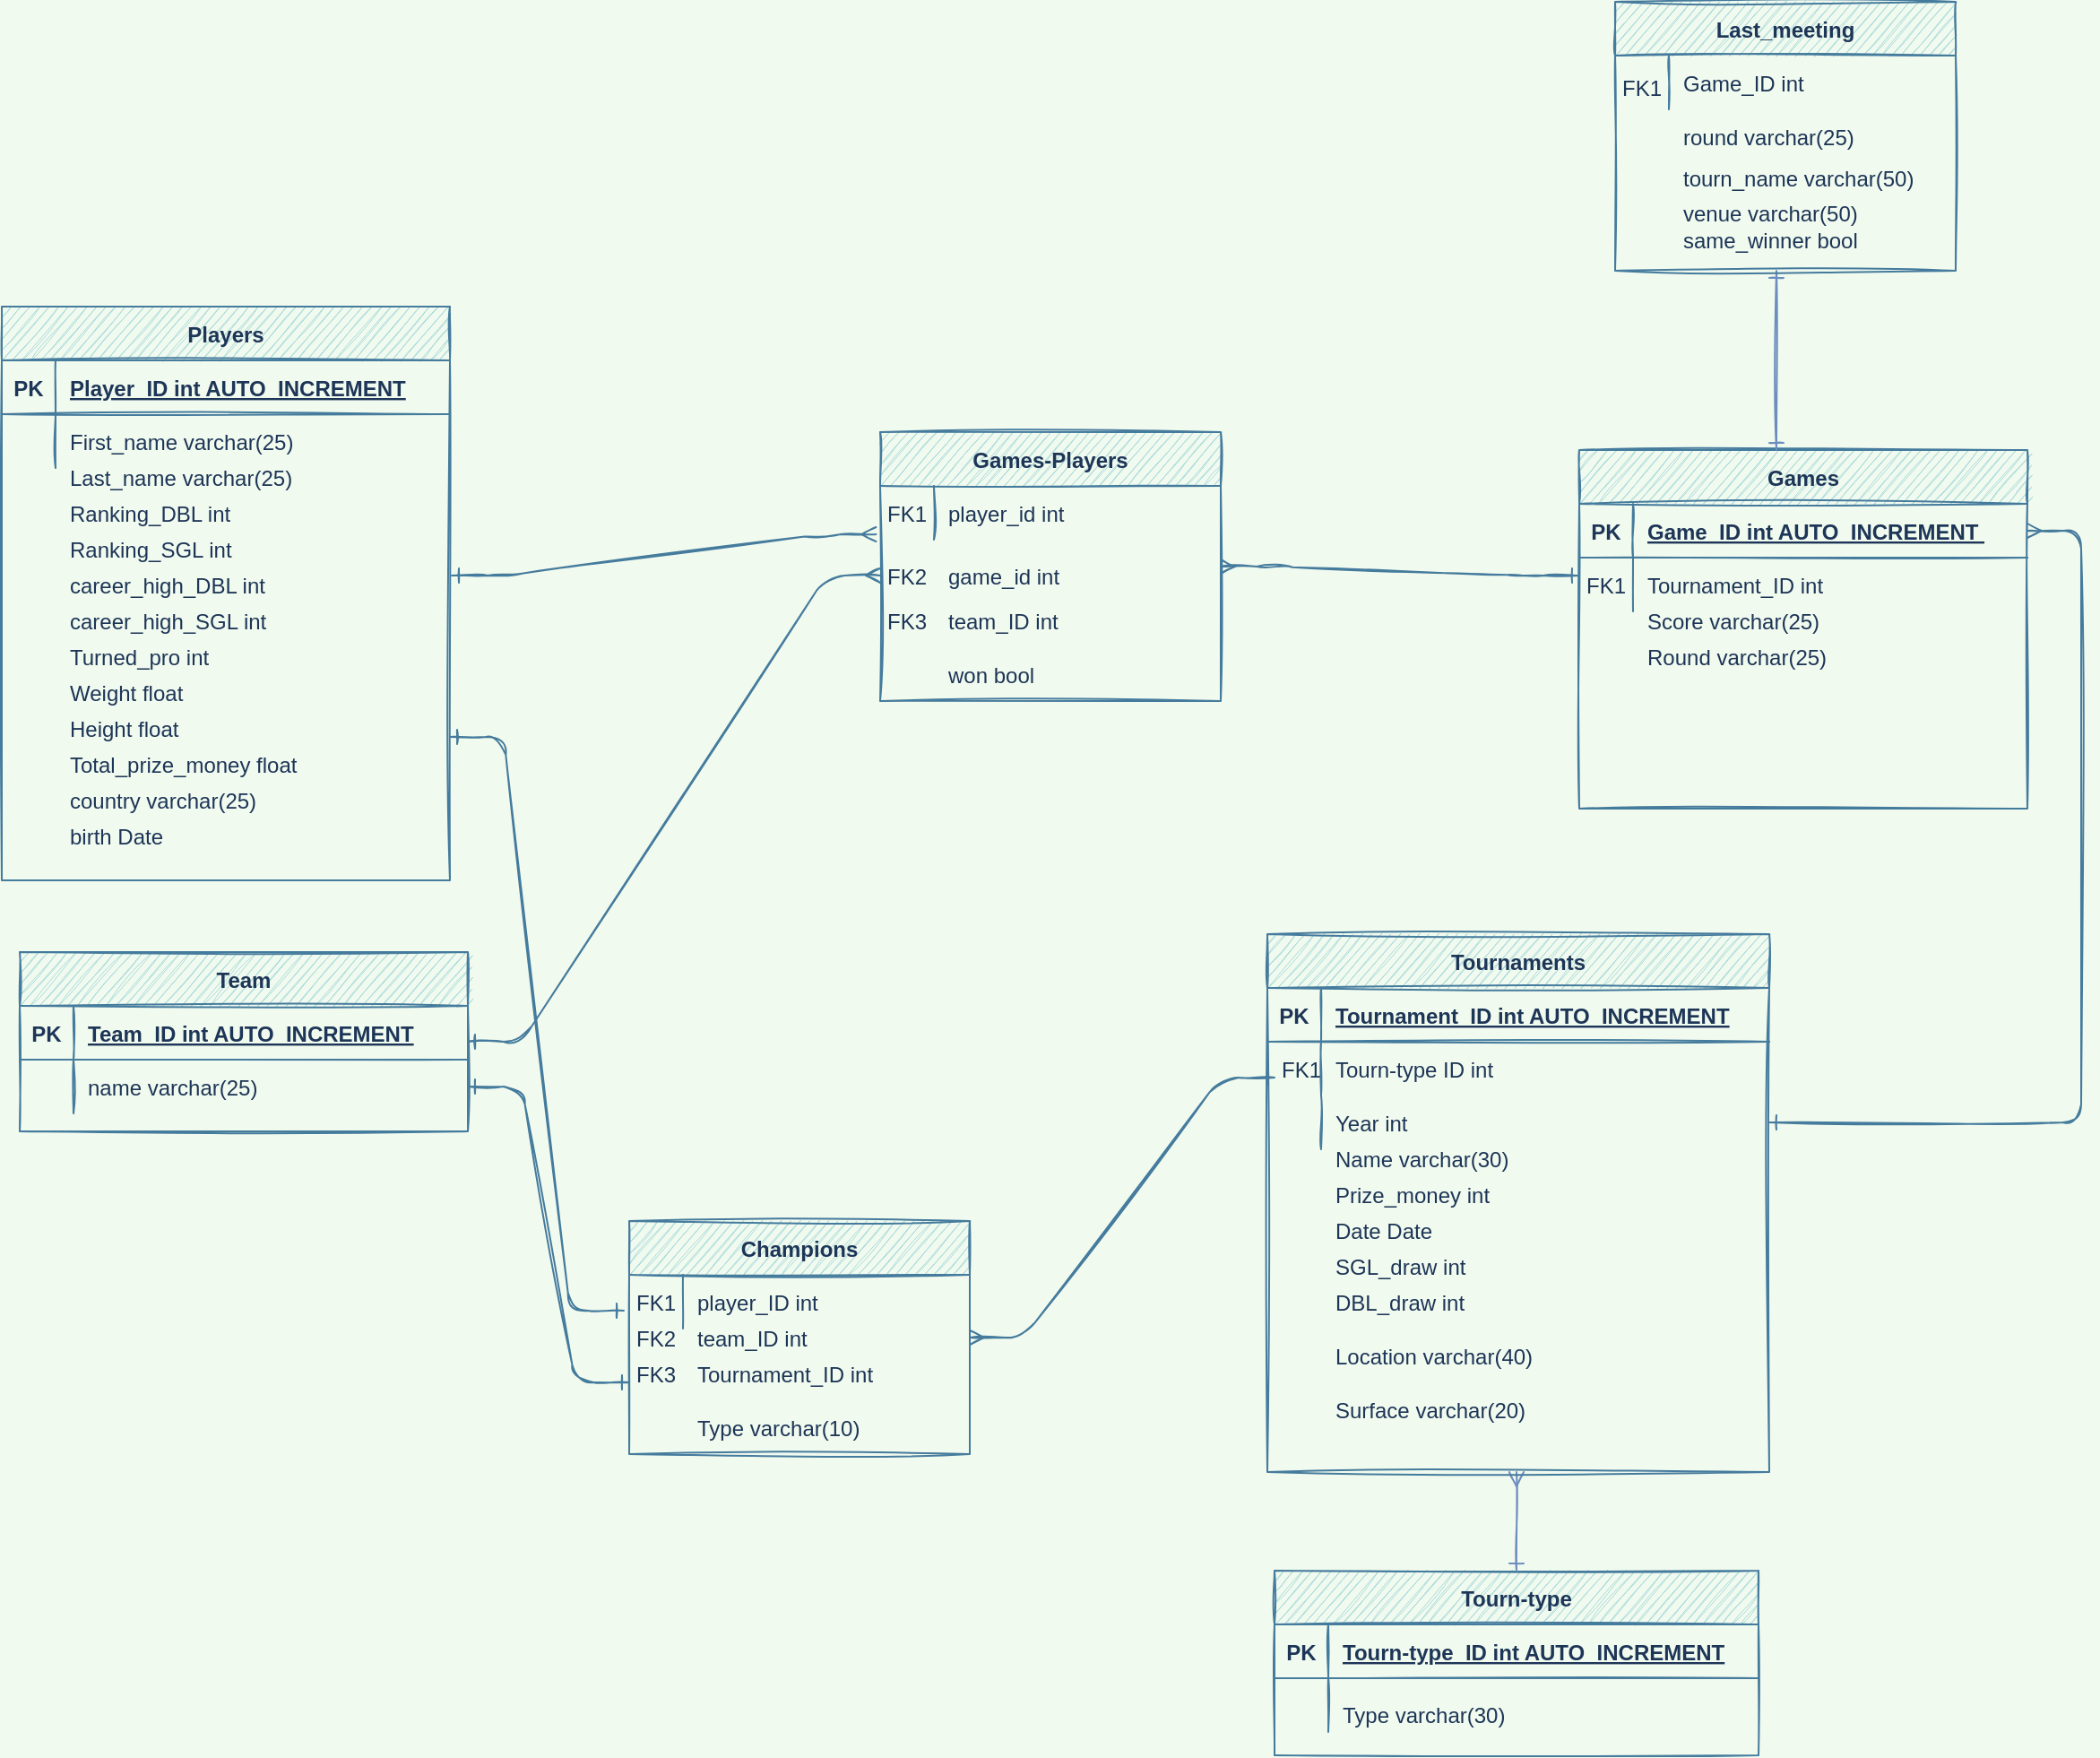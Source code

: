 <mxfile version="13.10.9" type="device"><diagram id="R2lEEEUBdFMjLlhIrx00" name="Page-1"><mxGraphModel dx="1718" dy="1493" grid="1" gridSize="10" guides="1" tooltips="1" connect="1" arrows="1" fold="1" page="1" pageScale="1" pageWidth="850" pageHeight="1100" background="#F1FAEE" math="0" shadow="0" extFonts="Permanent Marker^https://fonts.googleapis.com/css?family=Permanent+Marker"><root><mxCell id="0"/><mxCell id="1" parent="0"/><mxCell id="C-vyLk0tnHw3VtMMgP7b-12" value="" style="edgeStyle=entityRelationEdgeStyle;endArrow=ERone;startArrow=ERmany;endFill=0;startFill=0;sketch=1;strokeWidth=1;labelBackgroundColor=#F1FAEE;strokeColor=#457B9D;fontColor=#1D3557;" parent="1" source="C-vyLk0tnHw3VtMMgP7b-3" target="C-vyLk0tnHw3VtMMgP7b-17" edge="1"><mxGeometry width="100" height="100" relative="1" as="geometry"><mxPoint x="400" y="180" as="sourcePoint"/><mxPoint x="460" y="205" as="targetPoint"/></mxGeometry></mxCell><mxCell id="C-vyLk0tnHw3VtMMgP7b-2" value="Games" style="shape=table;startSize=30;container=1;collapsible=1;childLayout=tableLayout;fixedRows=1;rowLines=0;fontStyle=1;align=center;resizeLast=1;sketch=1;fillColor=#A8DADC;strokeColor=#457B9D;fontColor=#1D3557;" parent="1" vertex="1"><mxGeometry x="650" y="40" width="250" height="200" as="geometry"/></mxCell><mxCell id="C-vyLk0tnHw3VtMMgP7b-3" value="" style="shape=partialRectangle;collapsible=0;dropTarget=0;pointerEvents=0;fillColor=none;points=[[0,0.5],[1,0.5]];portConstraint=eastwest;top=0;left=0;right=0;bottom=1;sketch=1;strokeColor=#457B9D;fontColor=#1D3557;" parent="C-vyLk0tnHw3VtMMgP7b-2" vertex="1"><mxGeometry y="30" width="250" height="30" as="geometry"/></mxCell><mxCell id="C-vyLk0tnHw3VtMMgP7b-4" value="PK" style="shape=partialRectangle;overflow=hidden;connectable=0;fillColor=none;top=0;left=0;bottom=0;right=0;fontStyle=1;sketch=1;strokeColor=#457B9D;fontColor=#1D3557;" parent="C-vyLk0tnHw3VtMMgP7b-3" vertex="1"><mxGeometry width="30" height="30" as="geometry"/></mxCell><mxCell id="C-vyLk0tnHw3VtMMgP7b-5" value="Game_ID int AUTO_INCREMENT " style="shape=partialRectangle;overflow=hidden;connectable=0;fillColor=none;top=0;left=0;bottom=0;right=0;align=left;spacingLeft=6;fontStyle=5;sketch=1;strokeColor=#457B9D;fontColor=#1D3557;" parent="C-vyLk0tnHw3VtMMgP7b-3" vertex="1"><mxGeometry x="30" width="220" height="30" as="geometry"/></mxCell><mxCell id="C-vyLk0tnHw3VtMMgP7b-6" value="" style="shape=partialRectangle;collapsible=0;dropTarget=0;pointerEvents=0;fillColor=none;points=[[0,0.5],[1,0.5]];portConstraint=eastwest;top=0;left=0;right=0;bottom=0;sketch=1;strokeColor=#457B9D;fontColor=#1D3557;" parent="C-vyLk0tnHw3VtMMgP7b-2" vertex="1"><mxGeometry y="60" width="250" height="30" as="geometry"/></mxCell><mxCell id="C-vyLk0tnHw3VtMMgP7b-7" value="" style="shape=partialRectangle;overflow=hidden;connectable=0;fillColor=none;top=0;left=0;bottom=0;right=0;sketch=1;strokeColor=#457B9D;fontColor=#1D3557;" parent="C-vyLk0tnHw3VtMMgP7b-6" vertex="1"><mxGeometry width="30" height="30" as="geometry"/></mxCell><mxCell id="C-vyLk0tnHw3VtMMgP7b-8" value="" style="shape=partialRectangle;overflow=hidden;connectable=0;fillColor=none;top=0;left=0;bottom=0;right=0;align=left;spacingLeft=6;sketch=1;strokeColor=#457B9D;fontColor=#1D3557;" parent="C-vyLk0tnHw3VtMMgP7b-6" vertex="1"><mxGeometry x="30" width="220" height="30" as="geometry"/></mxCell><mxCell id="C-vyLk0tnHw3VtMMgP7b-23" value="Players" style="shape=table;startSize=30;container=1;collapsible=1;childLayout=tableLayout;fixedRows=1;rowLines=0;fontStyle=1;align=center;resizeLast=1;sketch=1;fillColor=#A8DADC;strokeColor=#457B9D;fontColor=#1D3557;" parent="1" vertex="1"><mxGeometry x="-230" y="-40" width="250" height="320" as="geometry"/></mxCell><mxCell id="C-vyLk0tnHw3VtMMgP7b-24" value="" style="shape=partialRectangle;collapsible=0;dropTarget=0;pointerEvents=0;fillColor=none;points=[[0,0.5],[1,0.5]];portConstraint=eastwest;top=0;left=0;right=0;bottom=1;sketch=1;strokeColor=#457B9D;fontColor=#1D3557;" parent="C-vyLk0tnHw3VtMMgP7b-23" vertex="1"><mxGeometry y="30" width="250" height="30" as="geometry"/></mxCell><mxCell id="C-vyLk0tnHw3VtMMgP7b-25" value="PK" style="shape=partialRectangle;overflow=hidden;connectable=0;fillColor=none;top=0;left=0;bottom=0;right=0;fontStyle=1;sketch=1;strokeColor=#457B9D;fontColor=#1D3557;" parent="C-vyLk0tnHw3VtMMgP7b-24" vertex="1"><mxGeometry width="30" height="30" as="geometry"/></mxCell><mxCell id="C-vyLk0tnHw3VtMMgP7b-26" value="Player_ID int AUTO_INCREMENT" style="shape=partialRectangle;overflow=hidden;connectable=0;fillColor=none;top=0;left=0;bottom=0;right=0;align=left;spacingLeft=6;fontStyle=5;sketch=1;strokeColor=#457B9D;fontColor=#1D3557;" parent="C-vyLk0tnHw3VtMMgP7b-24" vertex="1"><mxGeometry x="30" width="220" height="30" as="geometry"/></mxCell><mxCell id="C-vyLk0tnHw3VtMMgP7b-27" value="" style="shape=partialRectangle;collapsible=0;dropTarget=0;pointerEvents=0;fillColor=none;points=[[0,0.5],[1,0.5]];portConstraint=eastwest;top=0;left=0;right=0;bottom=0;sketch=1;strokeColor=#457B9D;fontColor=#1D3557;" parent="C-vyLk0tnHw3VtMMgP7b-23" vertex="1"><mxGeometry y="60" width="250" height="30" as="geometry"/></mxCell><mxCell id="C-vyLk0tnHw3VtMMgP7b-28" value="" style="shape=partialRectangle;overflow=hidden;connectable=0;fillColor=none;top=0;left=0;bottom=0;right=0;sketch=1;strokeColor=#457B9D;fontColor=#1D3557;" parent="C-vyLk0tnHw3VtMMgP7b-27" vertex="1"><mxGeometry width="30" height="30" as="geometry"/></mxCell><mxCell id="C-vyLk0tnHw3VtMMgP7b-29" value="First_name varchar(25)" style="shape=partialRectangle;overflow=hidden;connectable=0;fillColor=none;top=0;left=0;bottom=0;right=0;align=left;spacingLeft=6;sketch=1;strokeColor=#457B9D;fontColor=#1D3557;" parent="C-vyLk0tnHw3VtMMgP7b-27" vertex="1"><mxGeometry x="30" width="220" height="30" as="geometry"/></mxCell><mxCell id="0_o2RdnDyyFpROtAYi94-8" value="Games-Players" style="shape=table;startSize=30;container=1;collapsible=1;childLayout=tableLayout;fixedRows=1;rowLines=0;fontStyle=1;align=center;resizeLast=1;sketch=1;fillColor=#A8DADC;strokeColor=#457B9D;fontColor=#1D3557;" parent="1" vertex="1"><mxGeometry x="260" y="30" width="190" height="150" as="geometry"/></mxCell><mxCell id="0_o2RdnDyyFpROtAYi94-12" value="" style="shape=partialRectangle;collapsible=0;dropTarget=0;pointerEvents=0;fillColor=none;points=[[0,0.5],[1,0.5]];portConstraint=eastwest;top=0;left=0;right=0;bottom=0;sketch=1;strokeColor=#457B9D;fontColor=#1D3557;" parent="0_o2RdnDyyFpROtAYi94-8" vertex="1"><mxGeometry y="30" width="190" height="30" as="geometry"/></mxCell><mxCell id="0_o2RdnDyyFpROtAYi94-13" value="" style="shape=partialRectangle;overflow=hidden;connectable=0;fillColor=none;top=0;left=0;bottom=0;right=0;sketch=1;strokeColor=#457B9D;fontColor=#1D3557;" parent="0_o2RdnDyyFpROtAYi94-12" vertex="1"><mxGeometry width="30" height="30" as="geometry"/></mxCell><mxCell id="0_o2RdnDyyFpROtAYi94-14" value="player_id int" style="shape=partialRectangle;overflow=hidden;connectable=0;fillColor=none;top=0;left=0;bottom=0;right=0;align=left;spacingLeft=6;sketch=1;strokeColor=#457B9D;fontColor=#1D3557;" parent="0_o2RdnDyyFpROtAYi94-12" vertex="1"><mxGeometry x="30" width="160" height="30" as="geometry"/></mxCell><mxCell id="0_o2RdnDyyFpROtAYi94-16" value="" style="edgeStyle=entityRelationEdgeStyle;endArrow=ERmany;startArrow=ERone;endFill=0;startFill=0;sketch=1;strokeWidth=1;labelBackgroundColor=#F1FAEE;strokeColor=#457B9D;fontColor=#1D3557;entryX=-0.012;entryY=0.9;entryDx=0;entryDy=0;entryPerimeter=0;" parent="1" target="0_o2RdnDyyFpROtAYi94-12" edge="1"><mxGeometry width="100" height="100" relative="1" as="geometry"><mxPoint x="21" y="110" as="sourcePoint"/><mxPoint x="550" y="200" as="targetPoint"/></mxGeometry></mxCell><mxCell id="0_o2RdnDyyFpROtAYi94-17" value="game_id int" style="shape=partialRectangle;overflow=hidden;connectable=0;fillColor=none;top=0;left=0;bottom=0;right=0;align=left;spacingLeft=6;sketch=1;strokeColor=#457B9D;fontColor=#1D3557;" parent="1" vertex="1"><mxGeometry x="290" y="95" width="150" height="30" as="geometry"/></mxCell><mxCell id="0_o2RdnDyyFpROtAYi94-18" value="FK1" style="shape=partialRectangle;overflow=hidden;connectable=0;fillColor=none;top=0;left=0;bottom=0;right=0;sketch=1;strokeColor=#457B9D;fontColor=#1D3557;" parent="1" vertex="1"><mxGeometry x="260" y="60" width="30" height="30" as="geometry"/></mxCell><mxCell id="0_o2RdnDyyFpROtAYi94-19" value="FK2" style="shape=partialRectangle;overflow=hidden;connectable=0;fillColor=none;top=0;left=0;bottom=0;right=0;sketch=1;strokeColor=#457B9D;fontColor=#1D3557;" parent="1" vertex="1"><mxGeometry x="260" y="95" width="30" height="30" as="geometry"/></mxCell><mxCell id="0_o2RdnDyyFpROtAYi94-22" value="Round varchar(25)" style="shape=partialRectangle;overflow=hidden;connectable=0;fillColor=none;top=0;left=0;bottom=0;right=0;align=left;spacingLeft=6;sketch=1;strokeColor=#457B9D;fontColor=#1D3557;" parent="1" vertex="1"><mxGeometry x="680" y="140" width="220" height="30" as="geometry"/></mxCell><mxCell id="0_o2RdnDyyFpROtAYi94-23" value="" style="shape=partialRectangle;collapsible=0;dropTarget=0;pointerEvents=0;fillColor=none;points=[[0,0.5],[1,0.5]];portConstraint=eastwest;top=0;left=0;right=0;bottom=0;sketch=1;strokeColor=#457B9D;fontColor=#1D3557;" parent="1" vertex="1"><mxGeometry x="-230" y="40" width="250" height="30" as="geometry"/></mxCell><mxCell id="0_o2RdnDyyFpROtAYi94-24" value="" style="shape=partialRectangle;overflow=hidden;connectable=0;fillColor=none;top=0;left=0;bottom=0;right=0;sketch=1;strokeColor=#457B9D;fontColor=#1D3557;" parent="0_o2RdnDyyFpROtAYi94-23" vertex="1"><mxGeometry width="30" height="30" as="geometry"/></mxCell><mxCell id="0_o2RdnDyyFpROtAYi94-25" value="Last_name varchar(25)" style="shape=partialRectangle;overflow=hidden;connectable=0;fillColor=none;top=0;left=0;bottom=0;right=0;align=left;spacingLeft=6;sketch=1;strokeColor=#457B9D;fontColor=#1D3557;" parent="0_o2RdnDyyFpROtAYi94-23" vertex="1"><mxGeometry x="30" width="220" height="30" as="geometry"/></mxCell><mxCell id="0_o2RdnDyyFpROtAYi94-26" value="Ranking_DBL int" style="shape=partialRectangle;overflow=hidden;connectable=0;fillColor=none;top=0;left=0;bottom=0;right=0;align=left;spacingLeft=6;sketch=1;strokeColor=#457B9D;fontColor=#1D3557;" parent="1" vertex="1"><mxGeometry x="-200" y="60" width="220" height="30" as="geometry"/></mxCell><mxCell id="0_o2RdnDyyFpROtAYi94-27" value="Ranking_SGL int" style="shape=partialRectangle;overflow=hidden;connectable=0;fillColor=none;top=0;left=0;bottom=0;right=0;align=left;spacingLeft=6;sketch=1;strokeColor=#457B9D;fontColor=#1D3557;" parent="1" vertex="1"><mxGeometry x="-200" y="80" width="220" height="30" as="geometry"/></mxCell><mxCell id="0_o2RdnDyyFpROtAYi94-28" value="career_high_DBL int" style="shape=partialRectangle;overflow=hidden;connectable=0;fillColor=none;top=0;left=0;bottom=0;right=0;align=left;spacingLeft=6;sketch=1;strokeColor=#457B9D;fontColor=#1D3557;" parent="1" vertex="1"><mxGeometry x="-200" y="100" width="220" height="30" as="geometry"/></mxCell><mxCell id="0_o2RdnDyyFpROtAYi94-29" value="career_high_SGL int" style="shape=partialRectangle;overflow=hidden;connectable=0;fillColor=none;top=0;left=0;bottom=0;right=0;align=left;spacingLeft=6;sketch=1;strokeColor=#457B9D;fontColor=#1D3557;" parent="1" vertex="1"><mxGeometry x="-200" y="120" width="220" height="30" as="geometry"/></mxCell><mxCell id="0_o2RdnDyyFpROtAYi94-30" value="Turned_pro int" style="shape=partialRectangle;overflow=hidden;connectable=0;fillColor=none;top=0;left=0;bottom=0;right=0;align=left;spacingLeft=6;sketch=1;strokeColor=#457B9D;fontColor=#1D3557;" parent="1" vertex="1"><mxGeometry x="-200" y="140" width="220" height="30" as="geometry"/></mxCell><mxCell id="0_o2RdnDyyFpROtAYi94-31" value="Weight float" style="shape=partialRectangle;overflow=hidden;connectable=0;fillColor=none;top=0;left=0;bottom=0;right=0;align=left;spacingLeft=6;sketch=1;strokeColor=#457B9D;fontColor=#1D3557;" parent="1" vertex="1"><mxGeometry x="-200" y="160" width="220" height="30" as="geometry"/></mxCell><mxCell id="0_o2RdnDyyFpROtAYi94-32" value="Height float" style="shape=partialRectangle;overflow=hidden;connectable=0;fillColor=none;top=0;left=0;bottom=0;right=0;align=left;spacingLeft=6;sketch=1;strokeColor=#457B9D;fontColor=#1D3557;" parent="1" vertex="1"><mxGeometry x="-200" y="180" width="220" height="30" as="geometry"/></mxCell><mxCell id="0_o2RdnDyyFpROtAYi94-33" value="Total_prize_money float" style="shape=partialRectangle;overflow=hidden;connectable=0;fillColor=none;top=0;left=0;bottom=0;right=0;align=left;spacingLeft=6;sketch=1;strokeColor=#457B9D;fontColor=#1D3557;" parent="1" vertex="1"><mxGeometry x="-200" y="200" width="220" height="30" as="geometry"/></mxCell><mxCell id="0_o2RdnDyyFpROtAYi94-34" value="Score varchar(25)" style="shape=partialRectangle;overflow=hidden;connectable=0;fillColor=none;top=0;left=0;bottom=0;right=0;align=left;spacingLeft=6;sketch=1;strokeColor=#457B9D;fontColor=#1D3557;" parent="1" vertex="1"><mxGeometry x="680" y="120" width="220" height="30" as="geometry"/></mxCell><mxCell id="0_o2RdnDyyFpROtAYi94-35" value="Tournament_ID int" style="shape=partialRectangle;overflow=hidden;connectable=0;fillColor=none;top=0;left=0;bottom=0;right=0;align=left;spacingLeft=6;sketch=1;strokeColor=#457B9D;fontColor=#1D3557;" parent="1" vertex="1"><mxGeometry x="680" y="100" width="220" height="30" as="geometry"/></mxCell><mxCell id="0_o2RdnDyyFpROtAYi94-36" value="FK1" style="shape=partialRectangle;overflow=hidden;connectable=0;fillColor=none;top=0;left=0;bottom=0;right=0;sketch=1;strokeColor=#457B9D;fontColor=#1D3557;" parent="1" vertex="1"><mxGeometry x="650" y="100" width="30" height="30" as="geometry"/></mxCell><mxCell id="0_o2RdnDyyFpROtAYi94-67" value="" style="edgeStyle=entityRelationEdgeStyle;endArrow=ERone;startArrow=ERmany;endFill=0;startFill=0;sketch=1;strokeWidth=1;labelBackgroundColor=#F1FAEE;strokeColor=#457B9D;fontColor=#1D3557;exitX=1;exitY=0.5;exitDx=0;exitDy=0;" parent="1" source="0_o2RdnDyyFpROtAYi94-58" edge="1"><mxGeometry width="100" height="100" relative="1" as="geometry"><mxPoint x="300" y="210" as="sourcePoint"/><mxPoint x="480" y="390" as="targetPoint"/></mxGeometry></mxCell><mxCell id="dhLOd6V9TbR8GDLdA3Uo-3" value="" style="edgeStyle=entityRelationEdgeStyle;endArrow=ERone;startArrow=ERmany;endFill=0;startFill=0;sketch=1;strokeWidth=1;labelBackgroundColor=#F1FAEE;strokeColor=#457B9D;fontColor=#1D3557;exitX=1;exitY=0.5;exitDx=0;exitDy=0;" parent="1" source="0_o2RdnDyyFpROtAYi94-8" edge="1"><mxGeometry width="100" height="100" relative="1" as="geometry"><mxPoint x="510" y="170" as="sourcePoint"/><mxPoint x="650" y="110" as="targetPoint"/></mxGeometry></mxCell><mxCell id="dhLOd6V9TbR8GDLdA3Uo-5" value="won bool" style="shape=partialRectangle;overflow=hidden;connectable=0;fillColor=none;top=0;left=0;bottom=0;right=0;align=left;spacingLeft=6;sketch=1;strokeColor=#457B9D;fontColor=#1D3557;" parent="1" vertex="1"><mxGeometry x="290" y="150" width="150" height="30" as="geometry"/></mxCell><mxCell id="dhLOd6V9TbR8GDLdA3Uo-6" value="country varchar(25)" style="shape=partialRectangle;overflow=hidden;connectable=0;fillColor=none;top=0;left=0;bottom=0;right=0;align=left;spacingLeft=6;sketch=1;strokeColor=#457B9D;fontColor=#1D3557;" parent="1" vertex="1"><mxGeometry x="-200" y="220" width="220" height="30" as="geometry"/></mxCell><mxCell id="dhLOd6V9TbR8GDLdA3Uo-7" value="birth Date" style="shape=partialRectangle;overflow=hidden;connectable=0;fillColor=none;top=0;left=0;bottom=0;right=0;align=left;spacingLeft=6;sketch=1;strokeColor=#457B9D;fontColor=#1D3557;" parent="1" vertex="1"><mxGeometry x="-200" y="240" width="220" height="30" as="geometry"/></mxCell><mxCell id="dhLOd6V9TbR8GDLdA3Uo-8" value="Team" style="shape=table;startSize=30;container=1;collapsible=1;childLayout=tableLayout;fixedRows=1;rowLines=0;fontStyle=1;align=center;resizeLast=1;sketch=1;fillColor=#A8DADC;strokeColor=#457B9D;fontColor=#1D3557;" parent="1" vertex="1"><mxGeometry x="-220" y="320" width="250" height="100" as="geometry"/></mxCell><mxCell id="dhLOd6V9TbR8GDLdA3Uo-9" value="" style="shape=partialRectangle;collapsible=0;dropTarget=0;pointerEvents=0;fillColor=none;points=[[0,0.5],[1,0.5]];portConstraint=eastwest;top=0;left=0;right=0;bottom=1;sketch=1;strokeColor=#457B9D;fontColor=#1D3557;" parent="dhLOd6V9TbR8GDLdA3Uo-8" vertex="1"><mxGeometry y="30" width="250" height="30" as="geometry"/></mxCell><mxCell id="dhLOd6V9TbR8GDLdA3Uo-10" value="PK" style="shape=partialRectangle;overflow=hidden;connectable=0;fillColor=none;top=0;left=0;bottom=0;right=0;fontStyle=1;sketch=1;strokeColor=#457B9D;fontColor=#1D3557;" parent="dhLOd6V9TbR8GDLdA3Uo-9" vertex="1"><mxGeometry width="30" height="30" as="geometry"/></mxCell><mxCell id="dhLOd6V9TbR8GDLdA3Uo-11" value="Team_ID int AUTO_INCREMENT" style="shape=partialRectangle;overflow=hidden;connectable=0;fillColor=none;top=0;left=0;bottom=0;right=0;align=left;spacingLeft=6;fontStyle=5;sketch=1;strokeColor=#457B9D;fontColor=#1D3557;" parent="dhLOd6V9TbR8GDLdA3Uo-9" vertex="1"><mxGeometry x="30" width="220" height="30" as="geometry"/></mxCell><mxCell id="dhLOd6V9TbR8GDLdA3Uo-12" value="" style="shape=partialRectangle;collapsible=0;dropTarget=0;pointerEvents=0;fillColor=none;points=[[0,0.5],[1,0.5]];portConstraint=eastwest;top=0;left=0;right=0;bottom=0;sketch=1;strokeColor=#457B9D;fontColor=#1D3557;" parent="dhLOd6V9TbR8GDLdA3Uo-8" vertex="1"><mxGeometry y="60" width="250" height="30" as="geometry"/></mxCell><mxCell id="dhLOd6V9TbR8GDLdA3Uo-13" value="" style="shape=partialRectangle;overflow=hidden;connectable=0;fillColor=none;top=0;left=0;bottom=0;right=0;sketch=1;strokeColor=#457B9D;fontColor=#1D3557;" parent="dhLOd6V9TbR8GDLdA3Uo-12" vertex="1"><mxGeometry width="30" height="30" as="geometry"/></mxCell><mxCell id="dhLOd6V9TbR8GDLdA3Uo-14" value="name varchar(25)" style="shape=partialRectangle;overflow=hidden;connectable=0;fillColor=none;top=0;left=0;bottom=0;right=0;align=left;spacingLeft=6;sketch=1;strokeColor=#457B9D;fontColor=#1D3557;" parent="dhLOd6V9TbR8GDLdA3Uo-12" vertex="1"><mxGeometry x="30" width="220" height="30" as="geometry"/></mxCell><mxCell id="dhLOd6V9TbR8GDLdA3Uo-18" value="team_ID int" style="shape=partialRectangle;overflow=hidden;connectable=0;fillColor=none;top=0;left=0;bottom=0;right=0;align=left;spacingLeft=6;sketch=1;strokeColor=#457B9D;fontColor=#1D3557;" parent="1" vertex="1"><mxGeometry x="290" y="120" width="150" height="30" as="geometry"/></mxCell><mxCell id="dhLOd6V9TbR8GDLdA3Uo-19" value="FK3" style="shape=partialRectangle;overflow=hidden;connectable=0;fillColor=none;top=0;left=0;bottom=0;right=0;sketch=1;strokeColor=#457B9D;fontColor=#1D3557;" parent="1" vertex="1"><mxGeometry x="260" y="120" width="30" height="30" as="geometry"/></mxCell><mxCell id="dhLOd6V9TbR8GDLdA3Uo-20" value="" style="edgeStyle=entityRelationEdgeStyle;endArrow=ERmany;startArrow=ERone;endFill=0;startFill=0;sketch=1;strokeWidth=1;labelBackgroundColor=#F1FAEE;strokeColor=#457B9D;fontColor=#1D3557;" parent="1" source="dhLOd6V9TbR8GDLdA3Uo-8" edge="1"><mxGeometry width="100" height="100" relative="1" as="geometry"><mxPoint x="31" y="120" as="sourcePoint"/><mxPoint x="260" y="110" as="targetPoint"/></mxGeometry></mxCell><mxCell id="pCDPluWiutj1AOsUZkj4-1" value="Tourn-type" style="shape=table;startSize=30;container=1;collapsible=1;childLayout=tableLayout;fixedRows=1;rowLines=0;fontStyle=1;align=center;resizeLast=1;sketch=1;fillColor=#A8DADC;strokeColor=#457B9D;fontColor=#1D3557;" parent="1" vertex="1"><mxGeometry x="480" y="665" width="270" height="103" as="geometry"/></mxCell><mxCell id="pCDPluWiutj1AOsUZkj4-2" value="" style="shape=partialRectangle;collapsible=0;dropTarget=0;pointerEvents=0;fillColor=none;points=[[0,0.5],[1,0.5]];portConstraint=eastwest;top=0;left=0;right=0;bottom=1;sketch=1;strokeColor=#457B9D;fontColor=#1D3557;" parent="pCDPluWiutj1AOsUZkj4-1" vertex="1"><mxGeometry y="30" width="270" height="30" as="geometry"/></mxCell><mxCell id="pCDPluWiutj1AOsUZkj4-3" value="PK" style="shape=partialRectangle;overflow=hidden;connectable=0;fillColor=none;top=0;left=0;bottom=0;right=0;fontStyle=1;sketch=1;strokeColor=#457B9D;fontColor=#1D3557;" parent="pCDPluWiutj1AOsUZkj4-2" vertex="1"><mxGeometry width="30" height="30" as="geometry"/></mxCell><mxCell id="pCDPluWiutj1AOsUZkj4-4" value="Tourn-type_ID int AUTO_INCREMENT" style="shape=partialRectangle;overflow=hidden;connectable=0;fillColor=none;top=0;left=0;bottom=0;right=0;align=left;spacingLeft=6;fontStyle=5;sketch=1;strokeColor=#457B9D;fontColor=#1D3557;" parent="pCDPluWiutj1AOsUZkj4-2" vertex="1"><mxGeometry x="30" width="240" height="30" as="geometry"/></mxCell><mxCell id="pCDPluWiutj1AOsUZkj4-8" value="" style="shape=partialRectangle;collapsible=0;dropTarget=0;pointerEvents=0;fillColor=none;points=[[0,0.5],[1,0.5]];portConstraint=eastwest;top=0;left=0;right=0;bottom=0;sketch=1;strokeColor=#457B9D;fontColor=#1D3557;" parent="pCDPluWiutj1AOsUZkj4-1" vertex="1"><mxGeometry y="60" width="270" height="30" as="geometry"/></mxCell><mxCell id="pCDPluWiutj1AOsUZkj4-9" value="" style="shape=partialRectangle;overflow=hidden;connectable=0;fillColor=none;top=0;left=0;bottom=0;right=0;sketch=1;strokeColor=#457B9D;fontColor=#1D3557;" parent="pCDPluWiutj1AOsUZkj4-8" vertex="1"><mxGeometry width="30" height="30" as="geometry"/></mxCell><mxCell id="pCDPluWiutj1AOsUZkj4-10" value="" style="shape=partialRectangle;overflow=hidden;connectable=0;fillColor=none;top=0;left=0;bottom=0;right=0;align=left;spacingLeft=6;sketch=1;strokeColor=#457B9D;fontColor=#1D3557;" parent="pCDPluWiutj1AOsUZkj4-8" vertex="1"><mxGeometry x="30" width="240" height="30" as="geometry"/></mxCell><mxCell id="pCDPluWiutj1AOsUZkj4-11" value="" style="shape=partialRectangle;collapsible=0;dropTarget=0;pointerEvents=0;fillColor=none;points=[[0,0.5],[1,0.5]];portConstraint=eastwest;top=0;left=0;right=0;bottom=0;sketch=1;strokeColor=#457B9D;fontColor=#1D3557;" parent="1" vertex="1"><mxGeometry x="480" y="730" width="270" height="30" as="geometry"/></mxCell><mxCell id="pCDPluWiutj1AOsUZkj4-12" value="" style="shape=partialRectangle;overflow=hidden;connectable=0;fillColor=none;top=0;left=0;bottom=0;right=0;sketch=1;strokeColor=#457B9D;fontColor=#1D3557;" parent="pCDPluWiutj1AOsUZkj4-11" vertex="1"><mxGeometry width="30" height="30" as="geometry"/></mxCell><mxCell id="pCDPluWiutj1AOsUZkj4-13" value="Type varchar(30)" style="shape=partialRectangle;overflow=hidden;connectable=0;fillColor=none;top=0;left=0;bottom=0;right=0;align=left;spacingLeft=6;sketch=1;strokeColor=#457B9D;fontColor=#1D3557;" parent="pCDPluWiutj1AOsUZkj4-11" vertex="1"><mxGeometry x="30" width="240" height="30" as="geometry"/></mxCell><mxCell id="pCDPluWiutj1AOsUZkj4-16" value="" style="endArrow=ERmany;html=1;exitX=0.5;exitY=0;exitDx=0;exitDy=0;startArrow=ERone;startFill=0;endFill=0;sketch=1;strokeColor=#6c8ebf;fillColor=#dae8fc;" parent="1" source="pCDPluWiutj1AOsUZkj4-1" edge="1"><mxGeometry width="50" height="50" relative="1" as="geometry"><mxPoint x="660" y="590" as="sourcePoint"/><mxPoint x="615" y="610" as="targetPoint"/></mxGeometry></mxCell><mxCell id="pCDPluWiutj1AOsUZkj4-20" value="FK1" style="shape=partialRectangle;overflow=hidden;connectable=0;fillColor=none;top=0;left=0;bottom=0;right=0;sketch=1;strokeColor=#457B9D;fontColor=#1D3557;" parent="1" vertex="1"><mxGeometry x="480" y="370" width="30" height="30" as="geometry"/></mxCell><mxCell id="hNLd8d5kJVN1sInc5HUb-9" value="" style="group" parent="1" vertex="1" connectable="0"><mxGeometry x="120" y="470" width="190" height="130" as="geometry"/></mxCell><mxCell id="dhLOd6V9TbR8GDLdA3Uo-15" value="" style="edgeStyle=entityRelationEdgeStyle;endArrow=ERone;startArrow=ERone;endFill=0;startFill=0;sketch=1;strokeWidth=1;labelBackgroundColor=#F1FAEE;strokeColor=#457B9D;fontColor=#1D3557;exitX=1;exitY=0.5;exitDx=0;exitDy=0;" parent="hNLd8d5kJVN1sInc5HUb-9" source="dhLOd6V9TbR8GDLdA3Uo-12" edge="1"><mxGeometry width="100" height="100" relative="1" as="geometry"><mxPoint x="30" y="-370" as="sourcePoint"/><mxPoint y="90" as="targetPoint"/></mxGeometry></mxCell><mxCell id="hNLd8d5kJVN1sInc5HUb-8" value="" style="group" parent="hNLd8d5kJVN1sInc5HUb-9" vertex="1" connectable="0"><mxGeometry width="190" height="130" as="geometry"/></mxCell><mxCell id="0_o2RdnDyyFpROtAYi94-58" value="Champions" style="shape=table;startSize=30;container=1;collapsible=1;childLayout=tableLayout;fixedRows=1;rowLines=0;fontStyle=1;align=center;resizeLast=1;sketch=1;fillColor=#A8DADC;strokeColor=#457B9D;fontColor=#1D3557;" parent="hNLd8d5kJVN1sInc5HUb-8" vertex="1"><mxGeometry width="190" height="130" as="geometry"/></mxCell><mxCell id="0_o2RdnDyyFpROtAYi94-59" value="" style="shape=partialRectangle;collapsible=0;dropTarget=0;pointerEvents=0;fillColor=none;points=[[0,0.5],[1,0.5]];portConstraint=eastwest;top=0;left=0;right=0;bottom=0;sketch=1;strokeColor=#457B9D;fontColor=#1D3557;" parent="0_o2RdnDyyFpROtAYi94-58" vertex="1"><mxGeometry y="30" width="190" height="30" as="geometry"/></mxCell><mxCell id="0_o2RdnDyyFpROtAYi94-60" value="" style="shape=partialRectangle;overflow=hidden;connectable=0;fillColor=none;top=0;left=0;bottom=0;right=0;sketch=1;strokeColor=#457B9D;fontColor=#1D3557;" parent="0_o2RdnDyyFpROtAYi94-59" vertex="1"><mxGeometry width="30" height="30" as="geometry"/></mxCell><mxCell id="0_o2RdnDyyFpROtAYi94-61" value="player_ID int" style="shape=partialRectangle;overflow=hidden;connectable=0;fillColor=none;top=0;left=0;bottom=0;right=0;align=left;spacingLeft=6;sketch=1;strokeColor=#457B9D;fontColor=#1D3557;" parent="0_o2RdnDyyFpROtAYi94-59" vertex="1"><mxGeometry x="30" width="160" height="30" as="geometry"/></mxCell><mxCell id="0_o2RdnDyyFpROtAYi94-62" value="FK1" style="shape=partialRectangle;overflow=hidden;connectable=0;fillColor=none;top=0;left=0;bottom=0;right=0;sketch=1;strokeColor=#457B9D;fontColor=#1D3557;" parent="hNLd8d5kJVN1sInc5HUb-8" vertex="1"><mxGeometry y="30" width="30" height="30" as="geometry"/></mxCell><mxCell id="0_o2RdnDyyFpROtAYi94-68" value="Tournament_ID int" style="shape=partialRectangle;overflow=hidden;connectable=0;fillColor=none;top=0;left=0;bottom=0;right=0;align=left;spacingLeft=6;sketch=1;strokeColor=#457B9D;fontColor=#1D3557;" parent="hNLd8d5kJVN1sInc5HUb-8" vertex="1"><mxGeometry x="30" y="70" width="160" height="30" as="geometry"/></mxCell><mxCell id="0_o2RdnDyyFpROtAYi94-69" value="Type varchar(10)" style="shape=partialRectangle;overflow=hidden;connectable=0;fillColor=none;top=0;left=0;bottom=0;right=0;align=left;spacingLeft=6;sketch=1;strokeColor=#457B9D;fontColor=#1D3557;" parent="hNLd8d5kJVN1sInc5HUb-8" vertex="1"><mxGeometry x="30" y="100" width="160" height="30" as="geometry"/></mxCell><mxCell id="dhLOd6V9TbR8GDLdA3Uo-17" value="FK2" style="shape=partialRectangle;overflow=hidden;connectable=0;fillColor=none;top=0;left=0;bottom=0;right=0;sketch=1;strokeColor=#457B9D;fontColor=#1D3557;" parent="hNLd8d5kJVN1sInc5HUb-8" vertex="1"><mxGeometry y="50" width="30" height="30" as="geometry"/></mxCell><mxCell id="quNb2UreCxDBQvzxXUKw-2" value="team_ID int" style="shape=partialRectangle;overflow=hidden;connectable=0;fillColor=none;top=0;left=0;bottom=0;right=0;align=left;spacingLeft=6;sketch=1;strokeColor=#457B9D;fontColor=#1D3557;" parent="hNLd8d5kJVN1sInc5HUb-8" vertex="1"><mxGeometry x="30" y="50" width="160" height="30" as="geometry"/></mxCell><mxCell id="quNb2UreCxDBQvzxXUKw-15" value="FK3" style="shape=partialRectangle;overflow=hidden;connectable=0;fillColor=none;top=0;left=0;bottom=0;right=0;sketch=1;strokeColor=#457B9D;fontColor=#1D3557;" parent="hNLd8d5kJVN1sInc5HUb-8" vertex="1"><mxGeometry y="70" width="30" height="30" as="geometry"/></mxCell><mxCell id="hNLd8d5kJVN1sInc5HUb-10" value="" style="group" parent="1" vertex="1" connectable="0"><mxGeometry x="466" y="310" width="314" height="300" as="geometry"/></mxCell><mxCell id="C-vyLk0tnHw3VtMMgP7b-13" value="Tournaments" style="shape=table;startSize=30;container=1;collapsible=1;childLayout=tableLayout;fixedRows=1;rowLines=0;fontStyle=1;align=center;resizeLast=1;sketch=1;fillColor=#A8DADC;strokeColor=#457B9D;fontColor=#1D3557;" parent="hNLd8d5kJVN1sInc5HUb-10" vertex="1"><mxGeometry x="10" width="280" height="300" as="geometry"/></mxCell><mxCell id="C-vyLk0tnHw3VtMMgP7b-14" value="" style="shape=partialRectangle;collapsible=0;dropTarget=0;pointerEvents=0;fillColor=none;points=[[0,0.5],[1,0.5]];portConstraint=eastwest;top=0;left=0;right=0;bottom=1;sketch=1;strokeColor=#457B9D;fontColor=#1D3557;" parent="C-vyLk0tnHw3VtMMgP7b-13" vertex="1"><mxGeometry y="30" width="280" height="30" as="geometry"/></mxCell><mxCell id="C-vyLk0tnHw3VtMMgP7b-15" value="PK" style="shape=partialRectangle;overflow=hidden;connectable=0;fillColor=none;top=0;left=0;bottom=0;right=0;fontStyle=1;sketch=1;strokeColor=#457B9D;fontColor=#1D3557;" parent="C-vyLk0tnHw3VtMMgP7b-14" vertex="1"><mxGeometry width="30" height="30" as="geometry"/></mxCell><mxCell id="C-vyLk0tnHw3VtMMgP7b-16" value="Tournament_ID int AUTO_INCREMENT" style="shape=partialRectangle;overflow=hidden;connectable=0;fillColor=none;top=0;left=0;bottom=0;right=0;align=left;spacingLeft=6;fontStyle=5;sketch=1;strokeColor=#457B9D;fontColor=#1D3557;" parent="C-vyLk0tnHw3VtMMgP7b-14" vertex="1"><mxGeometry x="30" width="250" height="30" as="geometry"/></mxCell><mxCell id="C-vyLk0tnHw3VtMMgP7b-20" value="" style="shape=partialRectangle;collapsible=0;dropTarget=0;pointerEvents=0;fillColor=none;points=[[0,0.5],[1,0.5]];portConstraint=eastwest;top=0;left=0;right=0;bottom=0;sketch=1;strokeColor=#457B9D;fontColor=#1D3557;" parent="C-vyLk0tnHw3VtMMgP7b-13" vertex="1"><mxGeometry y="60" width="280" height="30" as="geometry"/></mxCell><mxCell id="C-vyLk0tnHw3VtMMgP7b-21" value="" style="shape=partialRectangle;overflow=hidden;connectable=0;fillColor=none;top=0;left=0;bottom=0;right=0;sketch=1;strokeColor=#457B9D;fontColor=#1D3557;" parent="C-vyLk0tnHw3VtMMgP7b-20" vertex="1"><mxGeometry width="30" height="30" as="geometry"/></mxCell><mxCell id="C-vyLk0tnHw3VtMMgP7b-22" value="" style="shape=partialRectangle;overflow=hidden;connectable=0;fillColor=none;top=0;left=0;bottom=0;right=0;align=left;spacingLeft=6;sketch=1;strokeColor=#457B9D;fontColor=#1D3557;" parent="C-vyLk0tnHw3VtMMgP7b-20" vertex="1"><mxGeometry x="30" width="250" height="30" as="geometry"/></mxCell><mxCell id="C-vyLk0tnHw3VtMMgP7b-17" value="" style="shape=partialRectangle;collapsible=0;dropTarget=0;pointerEvents=0;fillColor=none;points=[[0,0.5],[1,0.5]];portConstraint=eastwest;top=0;left=0;right=0;bottom=0;sketch=1;strokeColor=#457B9D;fontColor=#1D3557;" parent="C-vyLk0tnHw3VtMMgP7b-13" vertex="1"><mxGeometry y="90" width="280" height="30" as="geometry"/></mxCell><mxCell id="C-vyLk0tnHw3VtMMgP7b-18" value="" style="shape=partialRectangle;overflow=hidden;connectable=0;fillColor=none;top=0;left=0;bottom=0;right=0;sketch=1;strokeColor=#457B9D;fontColor=#1D3557;" parent="C-vyLk0tnHw3VtMMgP7b-17" vertex="1"><mxGeometry width="30" height="30" as="geometry"/></mxCell><mxCell id="C-vyLk0tnHw3VtMMgP7b-19" value="Year int" style="shape=partialRectangle;overflow=hidden;connectable=0;fillColor=none;top=0;left=0;bottom=0;right=0;align=left;spacingLeft=6;sketch=1;strokeColor=#457B9D;fontColor=#1D3557;" parent="C-vyLk0tnHw3VtMMgP7b-17" vertex="1"><mxGeometry x="30" width="250" height="30" as="geometry"/></mxCell><mxCell id="0_o2RdnDyyFpROtAYi94-40" value="" style="shape=partialRectangle;collapsible=0;dropTarget=0;pointerEvents=0;fillColor=none;points=[[0,0.5],[1,0.5]];portConstraint=eastwest;top=0;left=0;right=0;bottom=0;sketch=1;strokeColor=#457B9D;fontColor=#1D3557;" parent="hNLd8d5kJVN1sInc5HUb-10" vertex="1"><mxGeometry x="10" y="110" width="270" height="30" as="geometry"/></mxCell><mxCell id="0_o2RdnDyyFpROtAYi94-41" value="" style="shape=partialRectangle;overflow=hidden;connectable=0;fillColor=none;top=0;left=0;bottom=0;right=0;sketch=1;strokeColor=#457B9D;fontColor=#1D3557;" parent="0_o2RdnDyyFpROtAYi94-40" vertex="1"><mxGeometry width="30" height="30" as="geometry"/></mxCell><mxCell id="0_o2RdnDyyFpROtAYi94-42" value="Name varchar(30)" style="shape=partialRectangle;overflow=hidden;connectable=0;fillColor=none;top=0;left=0;bottom=0;right=0;align=left;spacingLeft=6;sketch=1;strokeColor=#457B9D;fontColor=#1D3557;" parent="0_o2RdnDyyFpROtAYi94-40" vertex="1"><mxGeometry x="30" width="240" height="30" as="geometry"/></mxCell><mxCell id="0_o2RdnDyyFpROtAYi94-46" value="" style="shape=partialRectangle;collapsible=0;dropTarget=0;pointerEvents=0;fillColor=none;points=[[0,0.5],[1,0.5]];portConstraint=eastwest;top=0;left=0;right=0;bottom=0;sketch=1;strokeColor=#457B9D;fontColor=#1D3557;" parent="hNLd8d5kJVN1sInc5HUb-10" vertex="1"><mxGeometry x="10" y="150" width="270" height="30" as="geometry"/></mxCell><mxCell id="0_o2RdnDyyFpROtAYi94-47" value="" style="shape=partialRectangle;overflow=hidden;connectable=0;fillColor=none;top=0;left=0;bottom=0;right=0;sketch=1;strokeColor=#457B9D;fontColor=#1D3557;" parent="0_o2RdnDyyFpROtAYi94-46" vertex="1"><mxGeometry width="30" height="30" as="geometry"/></mxCell><mxCell id="0_o2RdnDyyFpROtAYi94-48" value="Date Date" style="shape=partialRectangle;overflow=hidden;connectable=0;fillColor=none;top=0;left=0;bottom=0;right=0;align=left;spacingLeft=6;sketch=1;strokeColor=#457B9D;fontColor=#1D3557;" parent="0_o2RdnDyyFpROtAYi94-46" vertex="1"><mxGeometry x="30" width="240" height="30" as="geometry"/></mxCell><mxCell id="0_o2RdnDyyFpROtAYi94-49" value="" style="shape=partialRectangle;collapsible=0;dropTarget=0;pointerEvents=0;fillColor=none;points=[[0,0.5],[1,0.5]];portConstraint=eastwest;top=0;left=0;right=0;bottom=0;sketch=1;strokeColor=#457B9D;fontColor=#1D3557;" parent="hNLd8d5kJVN1sInc5HUb-10" vertex="1"><mxGeometry x="10" y="170" width="270" height="30" as="geometry"/></mxCell><mxCell id="0_o2RdnDyyFpROtAYi94-50" value="" style="shape=partialRectangle;overflow=hidden;connectable=0;fillColor=none;top=0;left=0;bottom=0;right=0;sketch=1;strokeColor=#457B9D;fontColor=#1D3557;" parent="0_o2RdnDyyFpROtAYi94-49" vertex="1"><mxGeometry width="30" height="30" as="geometry"/></mxCell><mxCell id="0_o2RdnDyyFpROtAYi94-51" value="SGL_draw int" style="shape=partialRectangle;overflow=hidden;connectable=0;fillColor=none;top=0;left=0;bottom=0;right=0;align=left;spacingLeft=6;sketch=1;strokeColor=#457B9D;fontColor=#1D3557;" parent="0_o2RdnDyyFpROtAYi94-49" vertex="1"><mxGeometry x="30" width="240" height="30" as="geometry"/></mxCell><mxCell id="0_o2RdnDyyFpROtAYi94-52" value="DBL_draw int" style="shape=partialRectangle;overflow=hidden;connectable=0;fillColor=none;top=0;left=0;bottom=0;right=0;align=left;spacingLeft=6;sketch=1;strokeColor=#457B9D;fontColor=#1D3557;" parent="hNLd8d5kJVN1sInc5HUb-10" vertex="1"><mxGeometry x="40" y="190" width="240" height="30" as="geometry"/></mxCell><mxCell id="0_o2RdnDyyFpROtAYi94-54" value="Prize_money int" style="shape=partialRectangle;overflow=hidden;connectable=0;fillColor=none;top=0;left=0;bottom=0;right=0;align=left;spacingLeft=6;sketch=1;strokeColor=#457B9D;fontColor=#1D3557;" parent="hNLd8d5kJVN1sInc5HUb-10" vertex="1"><mxGeometry x="40" y="130" width="240" height="30" as="geometry"/></mxCell><mxCell id="pCDPluWiutj1AOsUZkj4-17" value="" style="shape=partialRectangle;collapsible=0;dropTarget=0;pointerEvents=0;fillColor=none;points=[[0,0.5],[1,0.5]];portConstraint=eastwest;top=0;left=0;right=0;bottom=0;sketch=1;strokeColor=#457B9D;fontColor=#1D3557;" parent="hNLd8d5kJVN1sInc5HUb-10" vertex="1"><mxGeometry y="60" width="270" height="30" as="geometry"/></mxCell><mxCell id="pCDPluWiutj1AOsUZkj4-18" value="" style="shape=partialRectangle;overflow=hidden;connectable=0;fillColor=none;top=0;left=0;bottom=0;right=0;sketch=1;strokeColor=#457B9D;fontColor=#1D3557;" parent="pCDPluWiutj1AOsUZkj4-17" vertex="1"><mxGeometry width="30" height="30" as="geometry"/></mxCell><mxCell id="pCDPluWiutj1AOsUZkj4-19" value="Tourn-type ID int" style="shape=partialRectangle;overflow=hidden;connectable=0;fillColor=none;top=0;left=0;bottom=0;right=0;align=left;spacingLeft=6;sketch=1;strokeColor=#457B9D;fontColor=#1D3557;" parent="pCDPluWiutj1AOsUZkj4-17" vertex="1"><mxGeometry x="40" width="240" height="30" as="geometry"/></mxCell><mxCell id="hNLd8d5kJVN1sInc5HUb-7" value="" style="shape=partialRectangle;overflow=hidden;connectable=0;fillColor=none;top=0;left=0;bottom=0;right=0;align=left;spacingLeft=6;sketch=1;strokeColor=#457B9D;fontColor=#1D3557;" parent="hNLd8d5kJVN1sInc5HUb-10" vertex="1"><mxGeometry x="40" y="270" width="240" height="30" as="geometry"/></mxCell><mxCell id="0_o2RdnDyyFpROtAYi94-53" value="Surface varchar(20)" style="shape=partialRectangle;overflow=hidden;connectable=0;fillColor=none;top=0;left=0;bottom=0;right=0;align=left;spacingLeft=6;sketch=1;strokeColor=#457B9D;fontColor=#1D3557;" parent="hNLd8d5kJVN1sInc5HUb-10" vertex="1"><mxGeometry x="40" y="250" width="240" height="30" as="geometry"/></mxCell><object label="" id="0_o2RdnDyyFpROtAYi94-43"><mxCell style="shape=partialRectangle;collapsible=0;dropTarget=0;pointerEvents=0;fillColor=none;points=[[0,0.5],[1,0.5]];portConstraint=eastwest;top=0;left=0;right=0;bottom=0;sketch=1;strokeColor=#457B9D;fontColor=#1D3557;" parent="hNLd8d5kJVN1sInc5HUb-10" vertex="1"><mxGeometry x="10" y="220" width="270" height="30" as="geometry"/></mxCell></object><mxCell id="0_o2RdnDyyFpROtAYi94-44" value="" style="shape=partialRectangle;overflow=hidden;connectable=0;fillColor=none;top=0;left=0;bottom=0;right=0;sketch=1;strokeColor=#457B9D;fontColor=#1D3557;" parent="0_o2RdnDyyFpROtAYi94-43" vertex="1"><mxGeometry width="30" height="30" as="geometry"/></mxCell><mxCell id="0_o2RdnDyyFpROtAYi94-45" value="Location varchar(40)" style="shape=partialRectangle;overflow=hidden;connectable=0;fillColor=none;top=0;left=0;bottom=0;right=0;align=left;spacingLeft=6;sketch=1;strokeColor=#457B9D;fontColor=#1D3557;" parent="0_o2RdnDyyFpROtAYi94-43" vertex="1"><mxGeometry x="30" width="240" height="30" as="geometry"/></mxCell><mxCell id="quNb2UreCxDBQvzxXUKw-1" value="" style="edgeStyle=entityRelationEdgeStyle;endArrow=ERone;startArrow=ERone;endFill=0;startFill=0;sketch=1;strokeWidth=1;labelBackgroundColor=#F1FAEE;strokeColor=#457B9D;fontColor=#1D3557;" parent="1" edge="1"><mxGeometry width="100" height="100" relative="1" as="geometry"><mxPoint x="20" y="200" as="sourcePoint"/><mxPoint x="117" y="520" as="targetPoint"/></mxGeometry></mxCell><mxCell id="YTwYGtSkXE79ovhaDNKN-10" value="" style="endArrow=ERone;html=1;exitX=0.5;exitY=0;exitDx=0;exitDy=0;startArrow=ERone;startFill=0;endFill=0;sketch=1;strokeColor=#6c8ebf;fillColor=#dae8fc;" edge="1" parent="1"><mxGeometry width="50" height="50" relative="1" as="geometry"><mxPoint x="760" y="40" as="sourcePoint"/><mxPoint x="760" y="-60" as="targetPoint"/></mxGeometry></mxCell><mxCell id="YTwYGtSkXE79ovhaDNKN-11" value="" style="group" vertex="1" connectable="0" parent="1"><mxGeometry x="670" y="-210" width="190" height="150" as="geometry"/></mxCell><mxCell id="YTwYGtSkXE79ovhaDNKN-13" value="" style="group" vertex="1" connectable="0" parent="YTwYGtSkXE79ovhaDNKN-11"><mxGeometry width="190" height="150" as="geometry"/></mxCell><mxCell id="YTwYGtSkXE79ovhaDNKN-14" value="Last_meeting" style="shape=table;startSize=30;container=1;collapsible=1;childLayout=tableLayout;fixedRows=1;rowLines=0;fontStyle=1;align=center;resizeLast=1;sketch=1;fillColor=#A8DADC;strokeColor=#457B9D;fontColor=#1D3557;" vertex="1" parent="YTwYGtSkXE79ovhaDNKN-13"><mxGeometry width="190" height="150" as="geometry"/></mxCell><mxCell id="YTwYGtSkXE79ovhaDNKN-15" value="" style="shape=partialRectangle;collapsible=0;dropTarget=0;pointerEvents=0;fillColor=none;points=[[0,0.5],[1,0.5]];portConstraint=eastwest;top=0;left=0;right=0;bottom=0;sketch=1;strokeColor=#457B9D;fontColor=#1D3557;" vertex="1" parent="YTwYGtSkXE79ovhaDNKN-14"><mxGeometry y="30" width="190" height="30" as="geometry"/></mxCell><mxCell id="YTwYGtSkXE79ovhaDNKN-16" value="" style="shape=partialRectangle;overflow=hidden;connectable=0;fillColor=none;top=0;left=0;bottom=0;right=0;sketch=1;strokeColor=#457B9D;fontColor=#1D3557;" vertex="1" parent="YTwYGtSkXE79ovhaDNKN-15"><mxGeometry width="30" height="30" as="geometry"/></mxCell><mxCell id="YTwYGtSkXE79ovhaDNKN-17" value="Game_ID int" style="shape=partialRectangle;overflow=hidden;connectable=0;fillColor=none;top=0;left=0;bottom=0;right=0;align=left;spacingLeft=6;sketch=1;strokeColor=#457B9D;fontColor=#1D3557;" vertex="1" parent="YTwYGtSkXE79ovhaDNKN-15"><mxGeometry x="30" width="160" height="30" as="geometry"/></mxCell><mxCell id="YTwYGtSkXE79ovhaDNKN-18" value="FK1" style="shape=partialRectangle;overflow=hidden;connectable=0;fillColor=none;top=0;left=0;bottom=0;right=0;sketch=1;strokeColor=#457B9D;fontColor=#1D3557;" vertex="1" parent="YTwYGtSkXE79ovhaDNKN-13"><mxGeometry y="29.995" width="30" height="34.615" as="geometry"/></mxCell><mxCell id="YTwYGtSkXE79ovhaDNKN-19" value="tourn_name varchar(50)" style="shape=partialRectangle;overflow=hidden;connectable=0;fillColor=none;top=0;left=0;bottom=0;right=0;align=left;spacingLeft=6;sketch=1;strokeColor=#457B9D;fontColor=#1D3557;" vertex="1" parent="YTwYGtSkXE79ovhaDNKN-13"><mxGeometry x="30" y="80.769" width="160" height="34.615" as="geometry"/></mxCell><mxCell id="YTwYGtSkXE79ovhaDNKN-20" value="venue varchar(50)" style="shape=partialRectangle;overflow=hidden;connectable=0;fillColor=none;top=0;left=0;bottom=0;right=0;align=left;spacingLeft=6;sketch=1;strokeColor=#457B9D;fontColor=#1D3557;" vertex="1" parent="YTwYGtSkXE79ovhaDNKN-13"><mxGeometry x="30" y="100.005" width="160" height="34.615" as="geometry"/></mxCell><mxCell id="YTwYGtSkXE79ovhaDNKN-22" value="round varchar(25)" style="shape=partialRectangle;overflow=hidden;connectable=0;fillColor=none;top=0;left=0;bottom=0;right=0;align=left;spacingLeft=6;sketch=1;strokeColor=#457B9D;fontColor=#1D3557;" vertex="1" parent="YTwYGtSkXE79ovhaDNKN-13"><mxGeometry x="30" y="57.692" width="160" height="34.615" as="geometry"/></mxCell><mxCell id="YTwYGtSkXE79ovhaDNKN-24" value="same_winner bool" style="shape=partialRectangle;overflow=hidden;connectable=0;fillColor=none;top=0;left=0;bottom=0;right=0;align=left;spacingLeft=6;sketch=1;strokeColor=#457B9D;fontColor=#1D3557;" vertex="1" parent="YTwYGtSkXE79ovhaDNKN-13"><mxGeometry x="30" y="115.385" width="160" height="34.615" as="geometry"/></mxCell></root></mxGraphModel></diagram></mxfile>